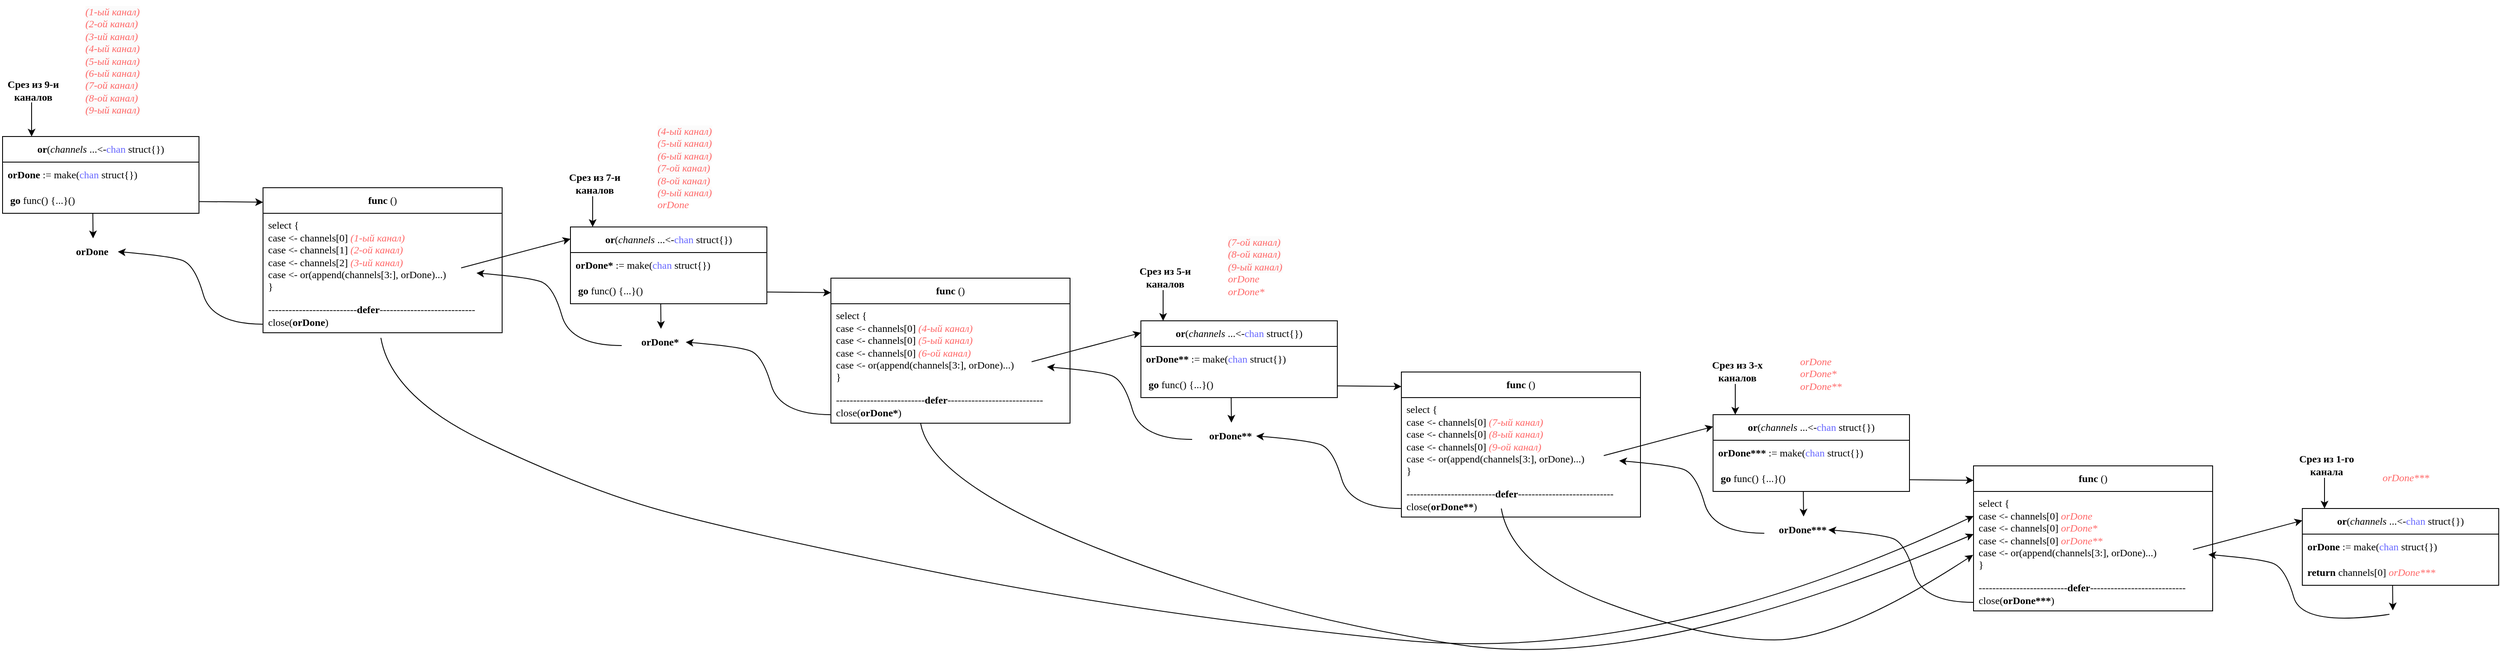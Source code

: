 <mxfile version="26.0.9">
  <diagram name="Страница — 1" id="dPAhRSFWle7cg2Wr7MkF">
    <mxGraphModel dx="3457" dy="2008" grid="1" gridSize="10" guides="1" tooltips="1" connect="1" arrows="1" fold="1" page="1" pageScale="1" pageWidth="827" pageHeight="1169" math="0" shadow="0">
      <root>
        <mxCell id="0" />
        <mxCell id="1" parent="0" />
        <mxCell id="nUDMfvgvwmcfRBi6xDTM-6" value="&lt;font face=&quot;Tahoma&quot;&gt;&lt;b&gt;or&lt;/b&gt;(&lt;i&gt;channels&lt;/i&gt; ...&amp;lt;-&lt;font style=&quot;color: rgb(102, 102, 255);&quot;&gt;chan&lt;/font&gt; struct{})&lt;/font&gt;" style="swimlane;fontStyle=0;childLayout=stackLayout;horizontal=1;startSize=30;horizontalStack=0;resizeParent=1;resizeParentMax=0;resizeLast=0;collapsible=1;marginBottom=0;whiteSpace=wrap;html=1;" vertex="1" parent="1">
          <mxGeometry x="215" y="430" width="230" height="90" as="geometry" />
        </mxCell>
        <mxCell id="nUDMfvgvwmcfRBi6xDTM-7" value="&lt;font face=&quot;Tahoma&quot;&gt;&lt;b&gt;orDone&lt;/b&gt; := make(&lt;font style=&quot;color: rgb(102, 102, 255);&quot;&gt;chan&lt;/font&gt; struct{})&lt;/font&gt;" style="text;strokeColor=none;fillColor=none;align=left;verticalAlign=middle;spacingLeft=4;spacingRight=4;overflow=hidden;points=[[0,0.5],[1,0.5]];portConstraint=eastwest;rotatable=0;whiteSpace=wrap;html=1;" vertex="1" parent="nUDMfvgvwmcfRBi6xDTM-6">
          <mxGeometry y="30" width="230" height="30" as="geometry" />
        </mxCell>
        <mxCell id="nUDMfvgvwmcfRBi6xDTM-8" value="&lt;font face=&quot;Tahoma&quot;&gt;&amp;nbsp;&lt;b&gt;go&lt;/b&gt; func() {...}()&lt;/font&gt;" style="text;strokeColor=none;fillColor=none;align=left;verticalAlign=middle;spacingLeft=4;spacingRight=4;overflow=hidden;points=[[0,0.5],[1,0.5]];portConstraint=eastwest;rotatable=0;whiteSpace=wrap;html=1;" vertex="1" parent="nUDMfvgvwmcfRBi6xDTM-6">
          <mxGeometry y="60" width="230" height="30" as="geometry" />
        </mxCell>
        <mxCell id="nUDMfvgvwmcfRBi6xDTM-10" value="" style="endArrow=classic;html=1;rounded=0;entryX=0.5;entryY=0;entryDx=0;entryDy=0;" edge="1" parent="1">
          <mxGeometry width="50" height="50" relative="1" as="geometry">
            <mxPoint x="249" y="390" as="sourcePoint" />
            <mxPoint x="249" y="430" as="targetPoint" />
          </mxGeometry>
        </mxCell>
        <mxCell id="nUDMfvgvwmcfRBi6xDTM-11" value="&lt;font face=&quot;Tahoma&quot;&gt;&lt;b&gt;Срез из 9-и&lt;/b&gt;&lt;/font&gt;&lt;div&gt;&lt;font face=&quot;Tahoma&quot;&gt;&lt;b&gt;каналов&lt;/b&gt;&lt;/font&gt;&lt;/div&gt;" style="text;html=1;align=center;verticalAlign=middle;whiteSpace=wrap;rounded=0;" vertex="1" parent="1">
          <mxGeometry x="212" y="361" width="78" height="30" as="geometry" />
        </mxCell>
        <mxCell id="nUDMfvgvwmcfRBi6xDTM-12" value="" style="endArrow=classic;html=1;rounded=0;exitX=0.469;exitY=1.022;exitDx=0;exitDy=0;exitPerimeter=0;" edge="1" parent="1">
          <mxGeometry width="50" height="50" relative="1" as="geometry">
            <mxPoint x="320.7" y="520.0" as="sourcePoint" />
            <mxPoint x="321" y="549.34" as="targetPoint" />
          </mxGeometry>
        </mxCell>
        <mxCell id="nUDMfvgvwmcfRBi6xDTM-13" value="&lt;font face=&quot;Tahoma&quot;&gt;&lt;b&gt;orDone&lt;/b&gt;&lt;/font&gt;" style="text;html=1;align=center;verticalAlign=middle;whiteSpace=wrap;rounded=0;" vertex="1" parent="1">
          <mxGeometry x="290" y="550" width="60" height="30" as="geometry" />
        </mxCell>
        <mxCell id="nUDMfvgvwmcfRBi6xDTM-14" value="" style="endArrow=classic;html=1;rounded=0;" edge="1" parent="1" source="nUDMfvgvwmcfRBi6xDTM-8">
          <mxGeometry width="50" height="50" relative="1" as="geometry">
            <mxPoint x="370" y="690" as="sourcePoint" />
            <mxPoint x="520" y="507" as="targetPoint" />
          </mxGeometry>
        </mxCell>
        <mxCell id="nUDMfvgvwmcfRBi6xDTM-15" value="&lt;font face=&quot;Tahoma&quot;&gt;&lt;b&gt;func &lt;/b&gt;()&lt;/font&gt;" style="swimlane;fontStyle=0;childLayout=stackLayout;horizontal=1;startSize=30;horizontalStack=0;resizeParent=1;resizeParentMax=0;resizeLast=0;collapsible=1;marginBottom=0;whiteSpace=wrap;html=1;" vertex="1" parent="1">
          <mxGeometry x="520" y="490" width="280" height="170" as="geometry" />
        </mxCell>
        <mxCell id="nUDMfvgvwmcfRBi6xDTM-16" value="&lt;font style=&quot;&quot; face=&quot;Tahoma&quot;&gt;select {&lt;/font&gt;&lt;div&gt;&lt;font face=&quot;Tahoma&quot;&gt;case &amp;lt;- channels[0] &lt;i&gt;&lt;font style=&quot;color: rgb(255, 102, 102);&quot;&gt;(1-ый канал)&lt;/font&gt;&lt;/i&gt;&lt;/font&gt;&lt;/div&gt;&lt;div&gt;&lt;span style=&quot;font-family: Tahoma;&quot;&gt;case &amp;lt;- channels[1]&amp;nbsp;&lt;/span&gt;&lt;i style=&quot;background-color: transparent; color: light-dark(rgb(0, 0, 0), rgb(255, 255, 255)); font-family: Tahoma;&quot;&gt;&lt;font style=&quot;color: rgb(255, 102, 102);&quot;&gt;(2-ой канал)&lt;/font&gt;&lt;/i&gt;&lt;font face=&quot;Tahoma&quot;&gt;&lt;br&gt;&lt;/font&gt;&lt;/div&gt;&lt;div&gt;&lt;span style=&quot;font-family: Tahoma;&quot;&gt;case &amp;lt;- channels[2]&amp;nbsp;&lt;/span&gt;&lt;i style=&quot;background-color: transparent; color: light-dark(rgb(0, 0, 0), rgb(255, 255, 255)); font-family: Tahoma;&quot;&gt;&lt;font style=&quot;color: rgb(255, 102, 102);&quot;&gt;(3-ий канал)&lt;/font&gt;&lt;/i&gt;&lt;span style=&quot;font-family: Tahoma;&quot;&gt;&lt;br&gt;&lt;/span&gt;&lt;/div&gt;&lt;div&gt;&lt;span style=&quot;font-family: Tahoma;&quot;&gt;case &amp;lt;- or(&lt;/span&gt;&lt;span style=&quot;background-color: transparent;&quot;&gt;&lt;font face=&quot;Tahoma&quot;&gt;append(channels[3:], orDone)...&lt;/font&gt;&lt;/span&gt;&lt;span style=&quot;font-family: Tahoma; background-color: transparent; color: light-dark(rgb(0, 0, 0), rgb(255, 255, 255));&quot;&gt;)&lt;/span&gt;&lt;/div&gt;&lt;div&gt;&lt;font style=&quot;&quot; face=&quot;Tahoma&quot;&gt;}&lt;/font&gt;&lt;/div&gt;" style="text;strokeColor=none;fillColor=none;align=left;verticalAlign=middle;spacingLeft=4;spacingRight=4;overflow=hidden;points=[[0,0.5],[1,0.5]];portConstraint=eastwest;rotatable=0;whiteSpace=wrap;html=1;" vertex="1" parent="nUDMfvgvwmcfRBi6xDTM-15">
          <mxGeometry y="30" width="280" height="100" as="geometry" />
        </mxCell>
        <mxCell id="nUDMfvgvwmcfRBi6xDTM-31" value="" style="curved=1;endArrow=classic;html=1;rounded=0;entryX=1;entryY=0.5;entryDx=0;entryDy=0;exitX=0;exitY=0.75;exitDx=0;exitDy=0;exitPerimeter=0;" edge="1" parent="nUDMfvgvwmcfRBi6xDTM-15">
          <mxGeometry width="50" height="50" relative="1" as="geometry">
            <mxPoint x="420" y="185" as="sourcePoint" />
            <mxPoint x="250" y="100" as="targetPoint" />
            <Array as="points">
              <mxPoint x="360" y="185" />
              <mxPoint x="340" y="115" />
              <mxPoint x="310" y="105" />
            </Array>
          </mxGeometry>
        </mxCell>
        <mxCell id="nUDMfvgvwmcfRBi6xDTM-33" value="" style="endArrow=classic;html=1;rounded=0;entryX=0;entryY=0.156;entryDx=0;entryDy=0;entryPerimeter=0;" edge="1" parent="nUDMfvgvwmcfRBi6xDTM-15" target="nUDMfvgvwmcfRBi6xDTM-19">
          <mxGeometry width="50" height="50" relative="1" as="geometry">
            <mxPoint x="232" y="94" as="sourcePoint" />
            <mxPoint x="307" y="95" as="targetPoint" />
          </mxGeometry>
        </mxCell>
        <mxCell id="nUDMfvgvwmcfRBi6xDTM-17" value="&lt;font face=&quot;Tahoma&quot;&gt;--------------------------&lt;b&gt;defer&lt;/b&gt;----------------------------&lt;/font&gt;&lt;div&gt;&lt;font face=&quot;Tahoma&quot;&gt;close(&lt;b&gt;orDone&lt;/b&gt;)&lt;/font&gt;&lt;/div&gt;" style="text;strokeColor=none;fillColor=none;align=left;verticalAlign=middle;spacingLeft=4;spacingRight=4;overflow=hidden;points=[[0,0.5],[1,0.5]];portConstraint=eastwest;rotatable=0;whiteSpace=wrap;html=1;" vertex="1" parent="nUDMfvgvwmcfRBi6xDTM-15">
          <mxGeometry y="130" width="280" height="40" as="geometry" />
        </mxCell>
        <mxCell id="nUDMfvgvwmcfRBi6xDTM-18" value="" style="curved=1;endArrow=classic;html=1;rounded=0;entryX=1;entryY=0.5;entryDx=0;entryDy=0;exitX=0;exitY=0.75;exitDx=0;exitDy=0;exitPerimeter=0;" edge="1" parent="1" source="nUDMfvgvwmcfRBi6xDTM-17" target="nUDMfvgvwmcfRBi6xDTM-13">
          <mxGeometry width="50" height="50" relative="1" as="geometry">
            <mxPoint x="410" y="680" as="sourcePoint" />
            <mxPoint x="460" y="630" as="targetPoint" />
            <Array as="points">
              <mxPoint x="460" y="650" />
              <mxPoint x="440" y="580" />
              <mxPoint x="410" y="570" />
            </Array>
          </mxGeometry>
        </mxCell>
        <mxCell id="nUDMfvgvwmcfRBi6xDTM-19" value="&lt;font face=&quot;Tahoma&quot;&gt;&lt;b&gt;or&lt;/b&gt;(&lt;i&gt;channels&lt;/i&gt; ...&amp;lt;-&lt;font style=&quot;color: rgb(102, 102, 255);&quot;&gt;chan&lt;/font&gt; struct{})&lt;/font&gt;" style="swimlane;fontStyle=0;childLayout=stackLayout;horizontal=1;startSize=30;horizontalStack=0;resizeParent=1;resizeParentMax=0;resizeLast=0;collapsible=1;marginBottom=0;whiteSpace=wrap;html=1;" vertex="1" parent="1">
          <mxGeometry x="880" y="536" width="230" height="90" as="geometry" />
        </mxCell>
        <mxCell id="nUDMfvgvwmcfRBi6xDTM-20" value="&lt;font face=&quot;Tahoma&quot;&gt;&lt;b&gt;orDone*&lt;/b&gt; := make(&lt;font style=&quot;color: rgb(102, 102, 255);&quot;&gt;chan&lt;/font&gt; struct{})&lt;/font&gt;" style="text;strokeColor=none;fillColor=none;align=left;verticalAlign=middle;spacingLeft=4;spacingRight=4;overflow=hidden;points=[[0,0.5],[1,0.5]];portConstraint=eastwest;rotatable=0;whiteSpace=wrap;html=1;" vertex="1" parent="nUDMfvgvwmcfRBi6xDTM-19">
          <mxGeometry y="30" width="230" height="30" as="geometry" />
        </mxCell>
        <mxCell id="nUDMfvgvwmcfRBi6xDTM-21" value="&lt;font face=&quot;Tahoma&quot;&gt;&amp;nbsp;&lt;b&gt;go&lt;/b&gt; func() {...}()&lt;/font&gt;" style="text;strokeColor=none;fillColor=none;align=left;verticalAlign=middle;spacingLeft=4;spacingRight=4;overflow=hidden;points=[[0,0.5],[1,0.5]];portConstraint=eastwest;rotatable=0;whiteSpace=wrap;html=1;" vertex="1" parent="nUDMfvgvwmcfRBi6xDTM-19">
          <mxGeometry y="60" width="230" height="30" as="geometry" />
        </mxCell>
        <mxCell id="nUDMfvgvwmcfRBi6xDTM-22" value="" style="endArrow=classic;html=1;rounded=0;entryX=0.5;entryY=0;entryDx=0;entryDy=0;" edge="1" parent="1">
          <mxGeometry width="50" height="50" relative="1" as="geometry">
            <mxPoint x="906" y="500" as="sourcePoint" />
            <mxPoint x="906" y="536" as="targetPoint" />
          </mxGeometry>
        </mxCell>
        <mxCell id="nUDMfvgvwmcfRBi6xDTM-23" value="&lt;font face=&quot;Tahoma&quot;&gt;&lt;b&gt;Срез из 7-и&lt;/b&gt;&lt;/font&gt;&lt;div&gt;&lt;font face=&quot;Tahoma&quot;&gt;&lt;b&gt;каналов&lt;/b&gt;&lt;/font&gt;&lt;/div&gt;" style="text;html=1;align=center;verticalAlign=middle;whiteSpace=wrap;rounded=0;" vertex="1" parent="1">
          <mxGeometry x="867" y="470" width="83" height="30" as="geometry" />
        </mxCell>
        <mxCell id="nUDMfvgvwmcfRBi6xDTM-24" value="" style="endArrow=classic;html=1;rounded=0;exitX=0.469;exitY=1.022;exitDx=0;exitDy=0;exitPerimeter=0;" edge="1" parent="1">
          <mxGeometry width="50" height="50" relative="1" as="geometry">
            <mxPoint x="985.7" y="626.0" as="sourcePoint" />
            <mxPoint x="986" y="655.34" as="targetPoint" />
          </mxGeometry>
        </mxCell>
        <mxCell id="nUDMfvgvwmcfRBi6xDTM-25" value="&lt;font face=&quot;Tahoma&quot;&gt;&lt;b&gt;orDone*&lt;/b&gt;&lt;/font&gt;" style="text;html=1;align=center;verticalAlign=middle;whiteSpace=wrap;rounded=0;" vertex="1" parent="1">
          <mxGeometry x="955" y="656" width="60" height="30" as="geometry" />
        </mxCell>
        <mxCell id="nUDMfvgvwmcfRBi6xDTM-26" value="" style="endArrow=classic;html=1;rounded=0;" edge="1" parent="1" source="nUDMfvgvwmcfRBi6xDTM-21">
          <mxGeometry width="50" height="50" relative="1" as="geometry">
            <mxPoint x="1035" y="796" as="sourcePoint" />
            <mxPoint x="1185" y="613" as="targetPoint" />
          </mxGeometry>
        </mxCell>
        <mxCell id="nUDMfvgvwmcfRBi6xDTM-27" value="&lt;font face=&quot;Tahoma&quot;&gt;&lt;b&gt;func &lt;/b&gt;()&lt;/font&gt;" style="swimlane;fontStyle=0;childLayout=stackLayout;horizontal=1;startSize=30;horizontalStack=0;resizeParent=1;resizeParentMax=0;resizeLast=0;collapsible=1;marginBottom=0;whiteSpace=wrap;html=1;" vertex="1" parent="1">
          <mxGeometry x="1185" y="596" width="280" height="170" as="geometry" />
        </mxCell>
        <mxCell id="nUDMfvgvwmcfRBi6xDTM-28" value="&lt;font style=&quot;&quot; face=&quot;Tahoma&quot;&gt;select {&lt;/font&gt;&lt;div&gt;&lt;font face=&quot;Tahoma&quot;&gt;case &amp;lt;- channels[0]&amp;nbsp;&lt;/font&gt;&lt;i style=&quot;background-color: transparent; color: light-dark(rgb(0, 0, 0), rgb(255, 255, 255)); font-family: Tahoma;&quot;&gt;&lt;font style=&quot;color: rgb(255, 102, 102);&quot;&gt;(4-ый канал)&lt;/font&gt;&lt;/i&gt;&lt;/div&gt;&lt;div&gt;&lt;span style=&quot;font-family: Tahoma;&quot;&gt;case &amp;lt;- channels[0]&amp;nbsp;&lt;/span&gt;&lt;i style=&quot;background-color: transparent; color: light-dark(rgb(0, 0, 0), rgb(255, 255, 255)); font-family: Tahoma;&quot;&gt;&lt;font style=&quot;color: rgb(255, 102, 102);&quot;&gt;(5-ый канал)&lt;/font&gt;&lt;/i&gt;&lt;font face=&quot;Tahoma&quot;&gt;&lt;br&gt;&lt;/font&gt;&lt;/div&gt;&lt;div&gt;&lt;span style=&quot;font-family: Tahoma;&quot;&gt;case &amp;lt;- channels[0]&amp;nbsp;&lt;/span&gt;&lt;i style=&quot;background-color: transparent; color: light-dark(rgb(0, 0, 0), rgb(255, 255, 255)); font-family: Tahoma;&quot;&gt;&lt;font style=&quot;color: rgb(255, 102, 102);&quot;&gt;(6-ой канал)&lt;/font&gt;&lt;/i&gt;&lt;span style=&quot;font-family: Tahoma;&quot;&gt;&lt;br&gt;&lt;/span&gt;&lt;/div&gt;&lt;div&gt;&lt;span style=&quot;font-family: Tahoma;&quot;&gt;case &amp;lt;- or(&lt;/span&gt;&lt;span style=&quot;background-color: transparent;&quot;&gt;&lt;font face=&quot;Tahoma&quot;&gt;append(channels[3:], orDone)...&lt;/font&gt;&lt;/span&gt;&lt;span style=&quot;font-family: Tahoma; background-color: transparent; color: light-dark(rgb(0, 0, 0), rgb(255, 255, 255));&quot;&gt;)&lt;/span&gt;&lt;/div&gt;&lt;div&gt;&lt;font style=&quot;&quot; face=&quot;Tahoma&quot;&gt;}&lt;/font&gt;&lt;/div&gt;" style="text;strokeColor=none;fillColor=none;align=left;verticalAlign=middle;spacingLeft=4;spacingRight=4;overflow=hidden;points=[[0,0.5],[1,0.5]];portConstraint=eastwest;rotatable=0;whiteSpace=wrap;html=1;" vertex="1" parent="nUDMfvgvwmcfRBi6xDTM-27">
          <mxGeometry y="30" width="280" height="100" as="geometry" />
        </mxCell>
        <mxCell id="nUDMfvgvwmcfRBi6xDTM-29" value="&lt;font face=&quot;Tahoma&quot;&gt;--------------------------&lt;b&gt;defer&lt;/b&gt;----------------------------&lt;/font&gt;&lt;div&gt;&lt;font face=&quot;Tahoma&quot;&gt;close(&lt;b&gt;orDone*&lt;/b&gt;)&lt;/font&gt;&lt;/div&gt;" style="text;strokeColor=none;fillColor=none;align=left;verticalAlign=middle;spacingLeft=4;spacingRight=4;overflow=hidden;points=[[0,0.5],[1,0.5]];portConstraint=eastwest;rotatable=0;whiteSpace=wrap;html=1;" vertex="1" parent="nUDMfvgvwmcfRBi6xDTM-27">
          <mxGeometry y="130" width="280" height="40" as="geometry" />
        </mxCell>
        <mxCell id="nUDMfvgvwmcfRBi6xDTM-30" value="" style="curved=1;endArrow=classic;html=1;rounded=0;entryX=1;entryY=0.5;entryDx=0;entryDy=0;exitX=0;exitY=0.75;exitDx=0;exitDy=0;exitPerimeter=0;" edge="1" parent="1" source="nUDMfvgvwmcfRBi6xDTM-29" target="nUDMfvgvwmcfRBi6xDTM-25">
          <mxGeometry width="50" height="50" relative="1" as="geometry">
            <mxPoint x="1075" y="786" as="sourcePoint" />
            <mxPoint x="1125" y="736" as="targetPoint" />
            <Array as="points">
              <mxPoint x="1125" y="756" />
              <mxPoint x="1105" y="686" />
              <mxPoint x="1075" y="676" />
            </Array>
          </mxGeometry>
        </mxCell>
        <mxCell id="nUDMfvgvwmcfRBi6xDTM-34" value="&lt;i style=&quot;forced-color-adjust: none; color: rgb(0, 0, 0); font-family: Tahoma; font-size: 12px; font-variant-ligatures: normal; font-variant-caps: normal; font-weight: 400; letter-spacing: normal; orphans: 2; text-align: left; text-indent: 0px; text-transform: none; widows: 2; word-spacing: 0px; -webkit-text-stroke-width: 0px; white-space: normal; background-color: rgb(251, 251, 251); text-decoration-thickness: initial; text-decoration-style: initial; text-decoration-color: initial;&quot;&gt;&lt;font style=&quot;forced-color-adjust: none; color: rgb(255, 102, 102);&quot;&gt;(1-ый канал)&lt;/font&gt;&lt;/i&gt;&lt;div&gt;&lt;i style=&quot;forced-color-adjust: none; color: rgb(0, 0, 0); font-family: Tahoma; font-size: 12px; font-variant-ligatures: normal; font-variant-caps: normal; font-weight: 400; letter-spacing: normal; orphans: 2; text-align: left; text-indent: 0px; text-transform: none; widows: 2; word-spacing: 0px; -webkit-text-stroke-width: 0px; white-space: normal; background-color: rgb(251, 251, 251); text-decoration-thickness: initial; text-decoration-style: initial; text-decoration-color: initial;&quot;&gt;&lt;font style=&quot;forced-color-adjust: none; color: rgb(255, 102, 102);&quot;&gt;&lt;i style=&quot;color: rgb(0, 0, 0); background-color: rgb(251, 251, 251);&quot;&gt;&lt;font style=&quot;color: rgb(255, 102, 102);&quot;&gt;(2-ой канал)&lt;/font&gt;&lt;/i&gt;&lt;br&gt;&lt;/font&gt;&lt;/i&gt;&lt;/div&gt;&lt;div&gt;&lt;i style=&quot;forced-color-adjust: none; color: rgb(0, 0, 0); font-family: Tahoma; font-size: 12px; font-variant-ligatures: normal; font-variant-caps: normal; font-weight: 400; letter-spacing: normal; orphans: 2; text-align: left; text-indent: 0px; text-transform: none; widows: 2; word-spacing: 0px; -webkit-text-stroke-width: 0px; white-space: normal; background-color: rgb(251, 251, 251); text-decoration-thickness: initial; text-decoration-style: initial; text-decoration-color: initial;&quot;&gt;&lt;font style=&quot;forced-color-adjust: none; color: rgb(255, 102, 102);&quot;&gt;&lt;i style=&quot;color: rgb(0, 0, 0); background-color: rgb(251, 251, 251);&quot;&gt;&lt;font style=&quot;color: rgb(255, 102, 102);&quot;&gt;&lt;i style=&quot;color: rgb(0, 0, 0); background-color: rgb(251, 251, 251);&quot;&gt;&lt;font style=&quot;color: rgb(255, 102, 102);&quot;&gt;(3-ий канал)&lt;/font&gt;&lt;/i&gt;&lt;br&gt;&lt;/font&gt;&lt;/i&gt;&lt;/font&gt;&lt;/i&gt;&lt;/div&gt;&lt;div&gt;&lt;i style=&quot;forced-color-adjust: none; color: rgb(0, 0, 0); font-family: Tahoma; font-size: 12px; font-variant-ligatures: normal; font-variant-caps: normal; font-weight: 400; letter-spacing: normal; orphans: 2; text-align: left; text-indent: 0px; text-transform: none; widows: 2; word-spacing: 0px; -webkit-text-stroke-width: 0px; white-space: normal; background-color: rgb(251, 251, 251); text-decoration-thickness: initial; text-decoration-style: initial; text-decoration-color: initial;&quot;&gt;&lt;font style=&quot;forced-color-adjust: none; color: rgb(255, 102, 102);&quot;&gt;&lt;i style=&quot;color: rgb(0, 0, 0); background-color: rgb(251, 251, 251);&quot;&gt;&lt;font style=&quot;color: rgb(255, 102, 102);&quot;&gt;&lt;i style=&quot;color: rgb(0, 0, 0); background-color: rgb(251, 251, 251);&quot;&gt;&lt;font style=&quot;color: rgb(255, 102, 102);&quot;&gt;&lt;i style=&quot;color: rgb(0, 0, 0); background-color: rgb(251, 251, 251);&quot;&gt;&lt;font style=&quot;color: rgb(255, 102, 102);&quot;&gt;(4-ый канал)&lt;/font&gt;&lt;/i&gt;&lt;br&gt;&lt;/font&gt;&lt;/i&gt;&lt;/font&gt;&lt;/i&gt;&lt;/font&gt;&lt;/i&gt;&lt;/div&gt;&lt;div&gt;&lt;i style=&quot;forced-color-adjust: none; color: rgb(0, 0, 0); font-family: Tahoma; font-size: 12px; font-variant-ligatures: normal; font-variant-caps: normal; font-weight: 400; letter-spacing: normal; orphans: 2; text-align: left; text-indent: 0px; text-transform: none; widows: 2; word-spacing: 0px; -webkit-text-stroke-width: 0px; white-space: normal; background-color: rgb(251, 251, 251); text-decoration-thickness: initial; text-decoration-style: initial; text-decoration-color: initial;&quot;&gt;&lt;font style=&quot;forced-color-adjust: none; color: rgb(255, 102, 102);&quot;&gt;&lt;i style=&quot;color: rgb(0, 0, 0); background-color: rgb(251, 251, 251);&quot;&gt;&lt;font style=&quot;color: rgb(255, 102, 102);&quot;&gt;&lt;i style=&quot;color: rgb(0, 0, 0); background-color: rgb(251, 251, 251);&quot;&gt;&lt;font style=&quot;color: rgb(255, 102, 102);&quot;&gt;&lt;i style=&quot;color: rgb(0, 0, 0); background-color: rgb(251, 251, 251);&quot;&gt;&lt;font style=&quot;color: rgb(255, 102, 102);&quot;&gt;&lt;i style=&quot;color: rgb(0, 0, 0); background-color: rgb(251, 251, 251);&quot;&gt;&lt;font style=&quot;color: rgb(255, 102, 102);&quot;&gt;(5-ый канал)&lt;/font&gt;&lt;/i&gt;&lt;br&gt;&lt;/font&gt;&lt;/i&gt;&lt;/font&gt;&lt;/i&gt;&lt;/font&gt;&lt;/i&gt;&lt;/font&gt;&lt;/i&gt;&lt;/div&gt;&lt;div&gt;&lt;i style=&quot;forced-color-adjust: none; color: rgb(0, 0, 0); font-family: Tahoma; font-size: 12px; font-variant-ligatures: normal; font-variant-caps: normal; font-weight: 400; letter-spacing: normal; orphans: 2; text-align: left; text-indent: 0px; text-transform: none; widows: 2; word-spacing: 0px; -webkit-text-stroke-width: 0px; white-space: normal; background-color: rgb(251, 251, 251); text-decoration-thickness: initial; text-decoration-style: initial; text-decoration-color: initial;&quot;&gt;&lt;font style=&quot;forced-color-adjust: none; color: rgb(255, 102, 102);&quot;&gt;&lt;i style=&quot;color: rgb(0, 0, 0); background-color: rgb(251, 251, 251);&quot;&gt;&lt;font style=&quot;color: rgb(255, 102, 102);&quot;&gt;&lt;i style=&quot;color: rgb(0, 0, 0); background-color: rgb(251, 251, 251);&quot;&gt;&lt;font style=&quot;color: rgb(255, 102, 102);&quot;&gt;&lt;i style=&quot;color: rgb(0, 0, 0); background-color: rgb(251, 251, 251);&quot;&gt;&lt;font style=&quot;color: rgb(255, 102, 102);&quot;&gt;&lt;i style=&quot;color: rgb(0, 0, 0); background-color: rgb(251, 251, 251);&quot;&gt;&lt;font style=&quot;color: rgb(255, 102, 102);&quot;&gt;&lt;i style=&quot;color: rgb(0, 0, 0); background-color: rgb(251, 251, 251);&quot;&gt;&lt;font style=&quot;color: rgb(255, 102, 102);&quot;&gt;(6-ый канал)&lt;/font&gt;&lt;/i&gt;&lt;br&gt;&lt;/font&gt;&lt;/i&gt;&lt;/font&gt;&lt;/i&gt;&lt;/font&gt;&lt;/i&gt;&lt;/font&gt;&lt;/i&gt;&lt;/font&gt;&lt;/i&gt;&lt;/div&gt;&lt;div&gt;&lt;i style=&quot;forced-color-adjust: none; color: rgb(0, 0, 0); font-family: Tahoma; font-size: 12px; font-variant-ligatures: normal; font-variant-caps: normal; font-weight: 400; letter-spacing: normal; orphans: 2; text-align: left; text-indent: 0px; text-transform: none; widows: 2; word-spacing: 0px; -webkit-text-stroke-width: 0px; white-space: normal; background-color: rgb(251, 251, 251); text-decoration-thickness: initial; text-decoration-style: initial; text-decoration-color: initial;&quot;&gt;&lt;font style=&quot;forced-color-adjust: none; color: rgb(255, 102, 102);&quot;&gt;&lt;i style=&quot;color: rgb(0, 0, 0); background-color: rgb(251, 251, 251);&quot;&gt;&lt;font style=&quot;color: rgb(255, 102, 102);&quot;&gt;&lt;i style=&quot;color: rgb(0, 0, 0); background-color: rgb(251, 251, 251);&quot;&gt;&lt;font style=&quot;color: rgb(255, 102, 102);&quot;&gt;&lt;i style=&quot;color: rgb(0, 0, 0); background-color: rgb(251, 251, 251);&quot;&gt;&lt;font style=&quot;color: rgb(255, 102, 102);&quot;&gt;&lt;i style=&quot;color: rgb(0, 0, 0); background-color: rgb(251, 251, 251);&quot;&gt;&lt;font style=&quot;color: rgb(255, 102, 102);&quot;&gt;&lt;i style=&quot;color: rgb(0, 0, 0); background-color: rgb(251, 251, 251);&quot;&gt;&lt;font style=&quot;color: rgb(255, 102, 102);&quot;&gt;&lt;i style=&quot;color: rgb(0, 0, 0); background-color: rgb(251, 251, 251);&quot;&gt;&lt;font style=&quot;color: rgb(255, 102, 102);&quot;&gt;(7-ой канал)&lt;/font&gt;&lt;/i&gt;&lt;br&gt;&lt;/font&gt;&lt;/i&gt;&lt;/font&gt;&lt;/i&gt;&lt;/font&gt;&lt;/i&gt;&lt;/font&gt;&lt;/i&gt;&lt;/font&gt;&lt;/i&gt;&lt;/font&gt;&lt;/i&gt;&lt;/div&gt;&lt;div&gt;&lt;i style=&quot;forced-color-adjust: none; color: rgb(0, 0, 0); font-family: Tahoma; font-size: 12px; font-variant-ligatures: normal; font-variant-caps: normal; font-weight: 400; letter-spacing: normal; orphans: 2; text-align: left; text-indent: 0px; text-transform: none; widows: 2; word-spacing: 0px; -webkit-text-stroke-width: 0px; white-space: normal; background-color: rgb(251, 251, 251); text-decoration-thickness: initial; text-decoration-style: initial; text-decoration-color: initial;&quot;&gt;&lt;font style=&quot;forced-color-adjust: none; color: rgb(255, 102, 102);&quot;&gt;&lt;i style=&quot;color: rgb(0, 0, 0); background-color: rgb(251, 251, 251);&quot;&gt;&lt;font style=&quot;color: rgb(255, 102, 102);&quot;&gt;&lt;i style=&quot;color: rgb(0, 0, 0); background-color: rgb(251, 251, 251);&quot;&gt;&lt;font style=&quot;color: rgb(255, 102, 102);&quot;&gt;&lt;i style=&quot;color: rgb(0, 0, 0); background-color: rgb(251, 251, 251);&quot;&gt;&lt;font style=&quot;color: rgb(255, 102, 102);&quot;&gt;&lt;i style=&quot;color: rgb(0, 0, 0); background-color: rgb(251, 251, 251);&quot;&gt;&lt;font style=&quot;color: rgb(255, 102, 102);&quot;&gt;&lt;i style=&quot;color: rgb(0, 0, 0); background-color: rgb(251, 251, 251);&quot;&gt;&lt;font style=&quot;color: rgb(255, 102, 102);&quot;&gt;&lt;i style=&quot;color: rgb(0, 0, 0); background-color: rgb(251, 251, 251);&quot;&gt;&lt;font style=&quot;color: rgb(255, 102, 102);&quot;&gt;&lt;i style=&quot;color: rgb(0, 0, 0); background-color: rgb(251, 251, 251);&quot;&gt;&lt;font style=&quot;color: rgb(255, 102, 102);&quot;&gt;(8-ой канал)&lt;/font&gt;&lt;/i&gt;&lt;br&gt;&lt;/font&gt;&lt;/i&gt;&lt;/font&gt;&lt;/i&gt;&lt;/font&gt;&lt;/i&gt;&lt;/font&gt;&lt;/i&gt;&lt;/font&gt;&lt;/i&gt;&lt;/font&gt;&lt;/i&gt;&lt;/font&gt;&lt;/i&gt;&lt;/div&gt;&lt;div&gt;&lt;i style=&quot;forced-color-adjust: none; color: rgb(0, 0, 0); font-family: Tahoma; font-size: 12px; font-variant-ligatures: normal; font-variant-caps: normal; font-weight: 400; letter-spacing: normal; orphans: 2; text-align: left; text-indent: 0px; text-transform: none; widows: 2; word-spacing: 0px; -webkit-text-stroke-width: 0px; white-space: normal; background-color: rgb(251, 251, 251); text-decoration-thickness: initial; text-decoration-style: initial; text-decoration-color: initial;&quot;&gt;&lt;font style=&quot;forced-color-adjust: none; color: rgb(255, 102, 102);&quot;&gt;&lt;i style=&quot;color: rgb(0, 0, 0); background-color: rgb(251, 251, 251);&quot;&gt;&lt;font style=&quot;color: rgb(255, 102, 102);&quot;&gt;&lt;i style=&quot;color: rgb(0, 0, 0); background-color: rgb(251, 251, 251);&quot;&gt;&lt;font style=&quot;color: rgb(255, 102, 102);&quot;&gt;&lt;i style=&quot;color: rgb(0, 0, 0); background-color: rgb(251, 251, 251);&quot;&gt;&lt;font style=&quot;color: rgb(255, 102, 102);&quot;&gt;&lt;i style=&quot;color: rgb(0, 0, 0); background-color: rgb(251, 251, 251);&quot;&gt;&lt;font style=&quot;color: rgb(255, 102, 102);&quot;&gt;&lt;i style=&quot;color: rgb(0, 0, 0); background-color: rgb(251, 251, 251);&quot;&gt;&lt;font style=&quot;color: rgb(255, 102, 102);&quot;&gt;&lt;i style=&quot;color: rgb(0, 0, 0); background-color: rgb(251, 251, 251);&quot;&gt;&lt;font style=&quot;color: rgb(255, 102, 102);&quot;&gt;&lt;i style=&quot;color: rgb(0, 0, 0); background-color: rgb(251, 251, 251);&quot;&gt;&lt;font style=&quot;color: rgb(255, 102, 102);&quot;&gt;&lt;i style=&quot;color: rgb(0, 0, 0); background-color: rgb(251, 251, 251);&quot;&gt;&lt;font style=&quot;color: rgb(255, 102, 102);&quot;&gt;&lt;i style=&quot;color: rgb(0, 0, 0); background-color: rgb(251, 251, 251);&quot;&gt;&lt;font style=&quot;color: rgb(255, 102, 102);&quot;&gt;&lt;i style=&quot;color: rgb(0, 0, 0); background-color: rgb(251, 251, 251);&quot;&gt;&lt;font style=&quot;color: rgb(255, 102, 102);&quot;&gt;&lt;i style=&quot;color: rgb(0, 0, 0); background-color: rgb(251, 251, 251);&quot;&gt;&lt;font style=&quot;color: rgb(255, 102, 102);&quot;&gt;(9-ый канал)&lt;/font&gt;&lt;/i&gt;&lt;/font&gt;&lt;/i&gt;&lt;/font&gt;&lt;/i&gt;&lt;/font&gt;&lt;/i&gt;&lt;br&gt;&lt;/font&gt;&lt;/i&gt;&lt;/font&gt;&lt;/i&gt;&lt;/font&gt;&lt;/i&gt;&lt;/font&gt;&lt;/i&gt;&lt;/font&gt;&lt;/i&gt;&lt;/font&gt;&lt;/i&gt;&lt;/font&gt;&lt;/i&gt;&lt;/font&gt;&lt;/i&gt;&lt;/div&gt;" style="text;whiteSpace=wrap;html=1;" vertex="1" parent="1">
          <mxGeometry x="310" y="270" width="80" height="150" as="geometry" />
        </mxCell>
        <mxCell id="nUDMfvgvwmcfRBi6xDTM-35" value="&lt;i style=&quot;color: rgb(0, 0, 0); font-family: Tahoma; background-color: rgb(251, 251, 251);&quot;&gt;&lt;font style=&quot;color: rgb(255, 102, 102);&quot;&gt;&lt;i style=&quot;color: rgb(0, 0, 0); background-color: rgb(251, 251, 251);&quot;&gt;&lt;font style=&quot;color: rgb(255, 102, 102);&quot;&gt;&lt;i style=&quot;color: rgb(0, 0, 0); background-color: rgb(251, 251, 251);&quot;&gt;&lt;font style=&quot;color: rgb(255, 102, 102);&quot;&gt;&lt;i style=&quot;color: rgb(0, 0, 0); background-color: rgb(251, 251, 251);&quot;&gt;&lt;font style=&quot;color: rgb(255, 102, 102);&quot;&gt;(4-ый канал)&lt;/font&gt;&lt;/i&gt;&lt;/font&gt;&lt;/i&gt;&lt;/font&gt;&lt;/i&gt;&lt;/font&gt;&lt;/i&gt;&lt;div&gt;&lt;i style=&quot;forced-color-adjust: none; color: rgb(0, 0, 0); font-family: Tahoma; font-size: 12px; font-variant-ligatures: normal; font-variant-caps: normal; font-weight: 400; letter-spacing: normal; orphans: 2; text-align: left; text-indent: 0px; text-transform: none; widows: 2; word-spacing: 0px; -webkit-text-stroke-width: 0px; white-space: normal; background-color: rgb(251, 251, 251); text-decoration-thickness: initial; text-decoration-style: initial; text-decoration-color: initial;&quot;&gt;&lt;font style=&quot;forced-color-adjust: none; color: rgb(255, 102, 102);&quot;&gt;&lt;i style=&quot;color: rgb(0, 0, 0); background-color: rgb(251, 251, 251);&quot;&gt;&lt;font style=&quot;color: rgb(255, 102, 102);&quot;&gt;&lt;i style=&quot;color: rgb(0, 0, 0); background-color: rgb(251, 251, 251);&quot;&gt;&lt;font style=&quot;color: rgb(255, 102, 102);&quot;&gt;&lt;i style=&quot;color: rgb(0, 0, 0); background-color: rgb(251, 251, 251);&quot;&gt;&lt;font style=&quot;color: rgb(255, 102, 102);&quot;&gt;&lt;i style=&quot;color: rgb(0, 0, 0); background-color: rgb(251, 251, 251);&quot;&gt;&lt;font style=&quot;color: rgb(255, 102, 102);&quot;&gt;(5-ый канал)&lt;/font&gt;&lt;/i&gt;&lt;br&gt;&lt;/font&gt;&lt;/i&gt;&lt;/font&gt;&lt;/i&gt;&lt;/font&gt;&lt;/i&gt;&lt;/font&gt;&lt;/i&gt;&lt;/div&gt;&lt;div&gt;&lt;i style=&quot;forced-color-adjust: none; color: rgb(0, 0, 0); font-family: Tahoma; font-size: 12px; font-variant-ligatures: normal; font-variant-caps: normal; font-weight: 400; letter-spacing: normal; orphans: 2; text-align: left; text-indent: 0px; text-transform: none; widows: 2; word-spacing: 0px; -webkit-text-stroke-width: 0px; white-space: normal; background-color: rgb(251, 251, 251); text-decoration-thickness: initial; text-decoration-style: initial; text-decoration-color: initial;&quot;&gt;&lt;font style=&quot;forced-color-adjust: none; color: rgb(255, 102, 102);&quot;&gt;&lt;i style=&quot;color: rgb(0, 0, 0); background-color: rgb(251, 251, 251);&quot;&gt;&lt;font style=&quot;color: rgb(255, 102, 102);&quot;&gt;&lt;i style=&quot;color: rgb(0, 0, 0); background-color: rgb(251, 251, 251);&quot;&gt;&lt;font style=&quot;color: rgb(255, 102, 102);&quot;&gt;&lt;i style=&quot;color: rgb(0, 0, 0); background-color: rgb(251, 251, 251);&quot;&gt;&lt;font style=&quot;color: rgb(255, 102, 102);&quot;&gt;&lt;i style=&quot;color: rgb(0, 0, 0); background-color: rgb(251, 251, 251);&quot;&gt;&lt;font style=&quot;color: rgb(255, 102, 102);&quot;&gt;&lt;i style=&quot;color: rgb(0, 0, 0); background-color: rgb(251, 251, 251);&quot;&gt;&lt;font style=&quot;color: rgb(255, 102, 102);&quot;&gt;(6-ый канал)&lt;/font&gt;&lt;/i&gt;&lt;br&gt;&lt;/font&gt;&lt;/i&gt;&lt;/font&gt;&lt;/i&gt;&lt;/font&gt;&lt;/i&gt;&lt;/font&gt;&lt;/i&gt;&lt;/font&gt;&lt;/i&gt;&lt;/div&gt;&lt;div&gt;&lt;i style=&quot;forced-color-adjust: none; color: rgb(0, 0, 0); font-family: Tahoma; font-size: 12px; font-variant-ligatures: normal; font-variant-caps: normal; font-weight: 400; letter-spacing: normal; orphans: 2; text-align: left; text-indent: 0px; text-transform: none; widows: 2; word-spacing: 0px; -webkit-text-stroke-width: 0px; white-space: normal; background-color: rgb(251, 251, 251); text-decoration-thickness: initial; text-decoration-style: initial; text-decoration-color: initial;&quot;&gt;&lt;font style=&quot;forced-color-adjust: none; color: rgb(255, 102, 102);&quot;&gt;&lt;i style=&quot;color: rgb(0, 0, 0); background-color: rgb(251, 251, 251);&quot;&gt;&lt;font style=&quot;color: rgb(255, 102, 102);&quot;&gt;&lt;i style=&quot;color: rgb(0, 0, 0); background-color: rgb(251, 251, 251);&quot;&gt;&lt;font style=&quot;color: rgb(255, 102, 102);&quot;&gt;&lt;i style=&quot;color: rgb(0, 0, 0); background-color: rgb(251, 251, 251);&quot;&gt;&lt;font style=&quot;color: rgb(255, 102, 102);&quot;&gt;&lt;i style=&quot;color: rgb(0, 0, 0); background-color: rgb(251, 251, 251);&quot;&gt;&lt;font style=&quot;color: rgb(255, 102, 102);&quot;&gt;&lt;i style=&quot;color: rgb(0, 0, 0); background-color: rgb(251, 251, 251);&quot;&gt;&lt;font style=&quot;color: rgb(255, 102, 102);&quot;&gt;&lt;i style=&quot;color: rgb(0, 0, 0); background-color: rgb(251, 251, 251);&quot;&gt;&lt;font style=&quot;color: rgb(255, 102, 102);&quot;&gt;(7-ой канал)&lt;/font&gt;&lt;/i&gt;&lt;br&gt;&lt;/font&gt;&lt;/i&gt;&lt;/font&gt;&lt;/i&gt;&lt;/font&gt;&lt;/i&gt;&lt;/font&gt;&lt;/i&gt;&lt;/font&gt;&lt;/i&gt;&lt;/font&gt;&lt;/i&gt;&lt;/div&gt;&lt;div&gt;&lt;i style=&quot;forced-color-adjust: none; color: rgb(0, 0, 0); font-family: Tahoma; font-size: 12px; font-variant-ligatures: normal; font-variant-caps: normal; font-weight: 400; letter-spacing: normal; orphans: 2; text-align: left; text-indent: 0px; text-transform: none; widows: 2; word-spacing: 0px; -webkit-text-stroke-width: 0px; white-space: normal; background-color: rgb(251, 251, 251); text-decoration-thickness: initial; text-decoration-style: initial; text-decoration-color: initial;&quot;&gt;&lt;font style=&quot;forced-color-adjust: none; color: rgb(255, 102, 102);&quot;&gt;&lt;i style=&quot;color: rgb(0, 0, 0); background-color: rgb(251, 251, 251);&quot;&gt;&lt;font style=&quot;color: rgb(255, 102, 102);&quot;&gt;&lt;i style=&quot;color: rgb(0, 0, 0); background-color: rgb(251, 251, 251);&quot;&gt;&lt;font style=&quot;color: rgb(255, 102, 102);&quot;&gt;&lt;i style=&quot;color: rgb(0, 0, 0); background-color: rgb(251, 251, 251);&quot;&gt;&lt;font style=&quot;color: rgb(255, 102, 102);&quot;&gt;&lt;i style=&quot;color: rgb(0, 0, 0); background-color: rgb(251, 251, 251);&quot;&gt;&lt;font style=&quot;color: rgb(255, 102, 102);&quot;&gt;&lt;i style=&quot;color: rgb(0, 0, 0); background-color: rgb(251, 251, 251);&quot;&gt;&lt;font style=&quot;color: rgb(255, 102, 102);&quot;&gt;&lt;i style=&quot;color: rgb(0, 0, 0); background-color: rgb(251, 251, 251);&quot;&gt;&lt;font style=&quot;color: rgb(255, 102, 102);&quot;&gt;&lt;i style=&quot;color: rgb(0, 0, 0); background-color: rgb(251, 251, 251);&quot;&gt;&lt;font style=&quot;color: rgb(255, 102, 102);&quot;&gt;(8-ой канал)&lt;/font&gt;&lt;/i&gt;&lt;br&gt;&lt;/font&gt;&lt;/i&gt;&lt;/font&gt;&lt;/i&gt;&lt;/font&gt;&lt;/i&gt;&lt;/font&gt;&lt;/i&gt;&lt;/font&gt;&lt;/i&gt;&lt;/font&gt;&lt;/i&gt;&lt;/font&gt;&lt;/i&gt;&lt;/div&gt;&lt;div&gt;&lt;i style=&quot;forced-color-adjust: none; color: rgb(0, 0, 0); font-family: Tahoma; font-size: 12px; font-variant-ligatures: normal; font-variant-caps: normal; font-weight: 400; letter-spacing: normal; orphans: 2; text-align: left; text-indent: 0px; text-transform: none; widows: 2; word-spacing: 0px; -webkit-text-stroke-width: 0px; white-space: normal; background-color: rgb(251, 251, 251); text-decoration-thickness: initial; text-decoration-style: initial; text-decoration-color: initial;&quot;&gt;&lt;font style=&quot;forced-color-adjust: none; color: rgb(255, 102, 102);&quot;&gt;&lt;i style=&quot;color: rgb(0, 0, 0); background-color: rgb(251, 251, 251);&quot;&gt;&lt;font style=&quot;color: rgb(255, 102, 102);&quot;&gt;&lt;i style=&quot;color: rgb(0, 0, 0); background-color: rgb(251, 251, 251);&quot;&gt;&lt;font style=&quot;color: rgb(255, 102, 102);&quot;&gt;&lt;i style=&quot;color: rgb(0, 0, 0); background-color: rgb(251, 251, 251);&quot;&gt;&lt;font style=&quot;color: rgb(255, 102, 102);&quot;&gt;&lt;i style=&quot;color: rgb(0, 0, 0); background-color: rgb(251, 251, 251);&quot;&gt;&lt;font style=&quot;color: rgb(255, 102, 102);&quot;&gt;&lt;i style=&quot;color: rgb(0, 0, 0); background-color: rgb(251, 251, 251);&quot;&gt;&lt;font style=&quot;color: rgb(255, 102, 102);&quot;&gt;&lt;i style=&quot;color: rgb(0, 0, 0); background-color: rgb(251, 251, 251);&quot;&gt;&lt;font style=&quot;color: rgb(255, 102, 102);&quot;&gt;&lt;i style=&quot;color: rgb(0, 0, 0); background-color: rgb(251, 251, 251);&quot;&gt;&lt;font style=&quot;color: rgb(255, 102, 102);&quot;&gt;&lt;i style=&quot;color: rgb(0, 0, 0); background-color: rgb(251, 251, 251);&quot;&gt;&lt;font style=&quot;color: rgb(255, 102, 102);&quot;&gt;&lt;i style=&quot;color: rgb(0, 0, 0); background-color: rgb(251, 251, 251);&quot;&gt;&lt;font style=&quot;color: rgb(255, 102, 102);&quot;&gt;&lt;i style=&quot;color: rgb(0, 0, 0); background-color: rgb(251, 251, 251);&quot;&gt;&lt;font style=&quot;color: rgb(255, 102, 102);&quot;&gt;&lt;i style=&quot;color: rgb(0, 0, 0); background-color: rgb(251, 251, 251);&quot;&gt;&lt;font style=&quot;color: rgb(255, 102, 102);&quot;&gt;(9-ый канал)&lt;/font&gt;&lt;/i&gt;&lt;/font&gt;&lt;/i&gt;&lt;/font&gt;&lt;/i&gt;&lt;/font&gt;&lt;/i&gt;&lt;br&gt;&lt;/font&gt;&lt;/i&gt;&lt;/font&gt;&lt;/i&gt;&lt;/font&gt;&lt;/i&gt;&lt;/font&gt;&lt;/i&gt;&lt;/font&gt;&lt;/i&gt;&lt;/font&gt;&lt;/i&gt;&lt;/font&gt;&lt;/i&gt;&lt;/font&gt;&lt;/i&gt;&lt;/div&gt;&lt;div&gt;&lt;font face=&quot;Tahoma&quot; color=&quot;#ff6666&quot;&gt;&lt;i&gt;orDone&lt;/i&gt;&lt;/font&gt;&lt;/div&gt;" style="text;whiteSpace=wrap;html=1;" vertex="1" parent="1">
          <mxGeometry x="980" y="410" width="80" height="110" as="geometry" />
        </mxCell>
        <mxCell id="nUDMfvgvwmcfRBi6xDTM-38" value="" style="curved=1;endArrow=classic;html=1;rounded=0;entryX=1;entryY=0.5;entryDx=0;entryDy=0;exitX=0;exitY=0.75;exitDx=0;exitDy=0;exitPerimeter=0;" edge="1" parent="1">
          <mxGeometry width="50" height="50" relative="1" as="geometry">
            <mxPoint x="1608" y="785" as="sourcePoint" />
            <mxPoint x="1438" y="700" as="targetPoint" />
            <Array as="points">
              <mxPoint x="1548" y="785" />
              <mxPoint x="1528" y="715" />
              <mxPoint x="1498" y="705" />
            </Array>
          </mxGeometry>
        </mxCell>
        <mxCell id="nUDMfvgvwmcfRBi6xDTM-39" value="" style="endArrow=classic;html=1;rounded=0;entryX=0;entryY=0.156;entryDx=0;entryDy=0;entryPerimeter=0;" edge="1" parent="1" target="nUDMfvgvwmcfRBi6xDTM-40">
          <mxGeometry width="50" height="50" relative="1" as="geometry">
            <mxPoint x="1420" y="694" as="sourcePoint" />
            <mxPoint x="1495" y="695" as="targetPoint" />
          </mxGeometry>
        </mxCell>
        <mxCell id="nUDMfvgvwmcfRBi6xDTM-40" value="&lt;font face=&quot;Tahoma&quot;&gt;&lt;b&gt;or&lt;/b&gt;(&lt;i&gt;channels&lt;/i&gt; ...&amp;lt;-&lt;font style=&quot;color: rgb(102, 102, 255);&quot;&gt;chan&lt;/font&gt; struct{})&lt;/font&gt;" style="swimlane;fontStyle=0;childLayout=stackLayout;horizontal=1;startSize=30;horizontalStack=0;resizeParent=1;resizeParentMax=0;resizeLast=0;collapsible=1;marginBottom=0;whiteSpace=wrap;html=1;" vertex="1" parent="1">
          <mxGeometry x="1548" y="646" width="230" height="90" as="geometry" />
        </mxCell>
        <mxCell id="nUDMfvgvwmcfRBi6xDTM-41" value="&lt;font face=&quot;Tahoma&quot;&gt;&lt;b&gt;orDone**&lt;/b&gt; := make(&lt;font style=&quot;color: rgb(102, 102, 255);&quot;&gt;chan&lt;/font&gt; struct{})&lt;/font&gt;" style="text;strokeColor=none;fillColor=none;align=left;verticalAlign=middle;spacingLeft=4;spacingRight=4;overflow=hidden;points=[[0,0.5],[1,0.5]];portConstraint=eastwest;rotatable=0;whiteSpace=wrap;html=1;" vertex="1" parent="nUDMfvgvwmcfRBi6xDTM-40">
          <mxGeometry y="30" width="230" height="30" as="geometry" />
        </mxCell>
        <mxCell id="nUDMfvgvwmcfRBi6xDTM-42" value="&lt;font face=&quot;Tahoma&quot;&gt;&amp;nbsp;&lt;b&gt;go&lt;/b&gt; func() {...}()&lt;/font&gt;" style="text;strokeColor=none;fillColor=none;align=left;verticalAlign=middle;spacingLeft=4;spacingRight=4;overflow=hidden;points=[[0,0.5],[1,0.5]];portConstraint=eastwest;rotatable=0;whiteSpace=wrap;html=1;" vertex="1" parent="nUDMfvgvwmcfRBi6xDTM-40">
          <mxGeometry y="60" width="230" height="30" as="geometry" />
        </mxCell>
        <mxCell id="nUDMfvgvwmcfRBi6xDTM-43" value="" style="endArrow=classic;html=1;rounded=0;entryX=0.5;entryY=0;entryDx=0;entryDy=0;" edge="1" parent="1">
          <mxGeometry width="50" height="50" relative="1" as="geometry">
            <mxPoint x="1574" y="610" as="sourcePoint" />
            <mxPoint x="1574" y="646" as="targetPoint" />
          </mxGeometry>
        </mxCell>
        <mxCell id="nUDMfvgvwmcfRBi6xDTM-44" value="&lt;font face=&quot;Tahoma&quot;&gt;&lt;b&gt;Срез из 5-и&lt;/b&gt;&lt;/font&gt;&lt;div&gt;&lt;font face=&quot;Tahoma&quot;&gt;&lt;b&gt;каналов&lt;/b&gt;&lt;/font&gt;&lt;/div&gt;" style="text;html=1;align=center;verticalAlign=middle;whiteSpace=wrap;rounded=0;" vertex="1" parent="1">
          <mxGeometry x="1535" y="580" width="83" height="30" as="geometry" />
        </mxCell>
        <mxCell id="nUDMfvgvwmcfRBi6xDTM-45" value="" style="endArrow=classic;html=1;rounded=0;exitX=0.469;exitY=1.022;exitDx=0;exitDy=0;exitPerimeter=0;" edge="1" parent="1">
          <mxGeometry width="50" height="50" relative="1" as="geometry">
            <mxPoint x="1653.7" y="736.0" as="sourcePoint" />
            <mxPoint x="1654" y="765.34" as="targetPoint" />
          </mxGeometry>
        </mxCell>
        <mxCell id="nUDMfvgvwmcfRBi6xDTM-46" value="&lt;font face=&quot;Tahoma&quot;&gt;&lt;b&gt;orDone**&lt;/b&gt;&lt;/font&gt;" style="text;html=1;align=center;verticalAlign=middle;whiteSpace=wrap;rounded=0;" vertex="1" parent="1">
          <mxGeometry x="1623" y="766" width="60" height="30" as="geometry" />
        </mxCell>
        <mxCell id="nUDMfvgvwmcfRBi6xDTM-47" value="" style="endArrow=classic;html=1;rounded=0;" edge="1" parent="1" source="nUDMfvgvwmcfRBi6xDTM-42">
          <mxGeometry width="50" height="50" relative="1" as="geometry">
            <mxPoint x="1703" y="906" as="sourcePoint" />
            <mxPoint x="1853" y="723" as="targetPoint" />
          </mxGeometry>
        </mxCell>
        <mxCell id="nUDMfvgvwmcfRBi6xDTM-48" value="&lt;font face=&quot;Tahoma&quot;&gt;&lt;b&gt;func &lt;/b&gt;()&lt;/font&gt;" style="swimlane;fontStyle=0;childLayout=stackLayout;horizontal=1;startSize=30;horizontalStack=0;resizeParent=1;resizeParentMax=0;resizeLast=0;collapsible=1;marginBottom=0;whiteSpace=wrap;html=1;" vertex="1" parent="1">
          <mxGeometry x="1853" y="706" width="280" height="170" as="geometry" />
        </mxCell>
        <mxCell id="nUDMfvgvwmcfRBi6xDTM-49" value="&lt;font style=&quot;&quot; face=&quot;Tahoma&quot;&gt;select {&lt;/font&gt;&lt;div&gt;&lt;font face=&quot;Tahoma&quot;&gt;case &amp;lt;- channels[0]&amp;nbsp;&lt;/font&gt;&lt;i style=&quot;background-color: transparent; color: light-dark(rgb(0, 0, 0), rgb(255, 255, 255)); font-family: Tahoma;&quot;&gt;&lt;font style=&quot;color: rgb(255, 102, 102);&quot;&gt;(7-ый канал)&lt;/font&gt;&lt;/i&gt;&lt;/div&gt;&lt;div&gt;&lt;span style=&quot;font-family: Tahoma;&quot;&gt;case &amp;lt;- channels[0]&amp;nbsp;&lt;/span&gt;&lt;i style=&quot;background-color: transparent; color: light-dark(rgb(0, 0, 0), rgb(255, 255, 255)); font-family: Tahoma;&quot;&gt;&lt;font style=&quot;color: rgb(255, 102, 102);&quot;&gt;(8-ый канал)&lt;/font&gt;&lt;/i&gt;&lt;font face=&quot;Tahoma&quot;&gt;&lt;br&gt;&lt;/font&gt;&lt;/div&gt;&lt;div&gt;&lt;span style=&quot;font-family: Tahoma;&quot;&gt;case &amp;lt;- channels[0]&amp;nbsp;&lt;/span&gt;&lt;i style=&quot;background-color: transparent; color: light-dark(rgb(0, 0, 0), rgb(255, 255, 255)); font-family: Tahoma;&quot;&gt;&lt;font style=&quot;color: rgb(255, 102, 102);&quot;&gt;(9-ой канал)&lt;/font&gt;&lt;/i&gt;&lt;span style=&quot;font-family: Tahoma;&quot;&gt;&lt;br&gt;&lt;/span&gt;&lt;/div&gt;&lt;div&gt;&lt;span style=&quot;font-family: Tahoma;&quot;&gt;case &amp;lt;- or(&lt;/span&gt;&lt;span style=&quot;background-color: transparent;&quot;&gt;&lt;font face=&quot;Tahoma&quot;&gt;append(channels[3:], orDone)...&lt;/font&gt;&lt;/span&gt;&lt;span style=&quot;font-family: Tahoma; background-color: transparent; color: light-dark(rgb(0, 0, 0), rgb(255, 255, 255));&quot;&gt;)&lt;/span&gt;&lt;/div&gt;&lt;div&gt;&lt;font style=&quot;&quot; face=&quot;Tahoma&quot;&gt;}&lt;/font&gt;&lt;/div&gt;" style="text;strokeColor=none;fillColor=none;align=left;verticalAlign=middle;spacingLeft=4;spacingRight=4;overflow=hidden;points=[[0,0.5],[1,0.5]];portConstraint=eastwest;rotatable=0;whiteSpace=wrap;html=1;" vertex="1" parent="nUDMfvgvwmcfRBi6xDTM-48">
          <mxGeometry y="30" width="280" height="100" as="geometry" />
        </mxCell>
        <mxCell id="nUDMfvgvwmcfRBi6xDTM-50" value="&lt;font face=&quot;Tahoma&quot;&gt;--------------------------&lt;b&gt;defer&lt;/b&gt;----------------------------&lt;/font&gt;&lt;div&gt;&lt;font face=&quot;Tahoma&quot;&gt;close(&lt;b&gt;orDone**&lt;/b&gt;)&lt;/font&gt;&lt;/div&gt;" style="text;strokeColor=none;fillColor=none;align=left;verticalAlign=middle;spacingLeft=4;spacingRight=4;overflow=hidden;points=[[0,0.5],[1,0.5]];portConstraint=eastwest;rotatable=0;whiteSpace=wrap;html=1;" vertex="1" parent="nUDMfvgvwmcfRBi6xDTM-48">
          <mxGeometry y="130" width="280" height="40" as="geometry" />
        </mxCell>
        <mxCell id="nUDMfvgvwmcfRBi6xDTM-51" value="" style="curved=1;endArrow=classic;html=1;rounded=0;entryX=1;entryY=0.5;entryDx=0;entryDy=0;exitX=0;exitY=0.75;exitDx=0;exitDy=0;exitPerimeter=0;" edge="1" parent="1" source="nUDMfvgvwmcfRBi6xDTM-50" target="nUDMfvgvwmcfRBi6xDTM-46">
          <mxGeometry width="50" height="50" relative="1" as="geometry">
            <mxPoint x="1743" y="896" as="sourcePoint" />
            <mxPoint x="1793" y="846" as="targetPoint" />
            <Array as="points">
              <mxPoint x="1793" y="866" />
              <mxPoint x="1773" y="796" />
              <mxPoint x="1743" y="786" />
            </Array>
          </mxGeometry>
        </mxCell>
        <mxCell id="nUDMfvgvwmcfRBi6xDTM-52" value="&lt;div&gt;&lt;i style=&quot;color: rgb(0, 0, 0); font-family: Tahoma; background-color: rgb(251, 251, 251);&quot;&gt;&lt;font style=&quot;color: rgb(255, 102, 102);&quot;&gt;&lt;i style=&quot;color: rgb(0, 0, 0); background-color: rgb(251, 251, 251);&quot;&gt;&lt;font style=&quot;color: rgb(255, 102, 102);&quot;&gt;&lt;i style=&quot;color: rgb(0, 0, 0); background-color: rgb(251, 251, 251);&quot;&gt;&lt;font style=&quot;color: rgb(255, 102, 102);&quot;&gt;&lt;i style=&quot;color: rgb(0, 0, 0); background-color: rgb(251, 251, 251);&quot;&gt;&lt;font style=&quot;color: rgb(255, 102, 102);&quot;&gt;&lt;i style=&quot;color: rgb(0, 0, 0); background-color: rgb(251, 251, 251);&quot;&gt;&lt;font style=&quot;color: rgb(255, 102, 102);&quot;&gt;&lt;i style=&quot;color: rgb(0, 0, 0); background-color: rgb(251, 251, 251);&quot;&gt;&lt;font style=&quot;color: rgb(255, 102, 102);&quot;&gt;&lt;i style=&quot;color: rgb(0, 0, 0); background-color: rgb(251, 251, 251);&quot;&gt;&lt;font style=&quot;color: rgb(255, 102, 102);&quot;&gt;(7-ой канал)&lt;/font&gt;&lt;/i&gt;&lt;/font&gt;&lt;/i&gt;&lt;/font&gt;&lt;/i&gt;&lt;/font&gt;&lt;/i&gt;&lt;/font&gt;&lt;/i&gt;&lt;/font&gt;&lt;/i&gt;&lt;/font&gt;&lt;/i&gt;&lt;br&gt;&lt;/div&gt;&lt;div&gt;&lt;i style=&quot;forced-color-adjust: none; color: rgb(0, 0, 0); font-family: Tahoma; font-size: 12px; font-variant-ligatures: normal; font-variant-caps: normal; font-weight: 400; letter-spacing: normal; orphans: 2; text-align: left; text-indent: 0px; text-transform: none; widows: 2; word-spacing: 0px; -webkit-text-stroke-width: 0px; white-space: normal; background-color: rgb(251, 251, 251); text-decoration-thickness: initial; text-decoration-style: initial; text-decoration-color: initial;&quot;&gt;&lt;font style=&quot;forced-color-adjust: none; color: rgb(255, 102, 102);&quot;&gt;&lt;i style=&quot;color: rgb(0, 0, 0); background-color: rgb(251, 251, 251);&quot;&gt;&lt;font style=&quot;color: rgb(255, 102, 102);&quot;&gt;&lt;i style=&quot;color: rgb(0, 0, 0); background-color: rgb(251, 251, 251);&quot;&gt;&lt;font style=&quot;color: rgb(255, 102, 102);&quot;&gt;&lt;i style=&quot;color: rgb(0, 0, 0); background-color: rgb(251, 251, 251);&quot;&gt;&lt;font style=&quot;color: rgb(255, 102, 102);&quot;&gt;&lt;i style=&quot;color: rgb(0, 0, 0); background-color: rgb(251, 251, 251);&quot;&gt;&lt;font style=&quot;color: rgb(255, 102, 102);&quot;&gt;&lt;i style=&quot;color: rgb(0, 0, 0); background-color: rgb(251, 251, 251);&quot;&gt;&lt;font style=&quot;color: rgb(255, 102, 102);&quot;&gt;&lt;i style=&quot;color: rgb(0, 0, 0); background-color: rgb(251, 251, 251);&quot;&gt;&lt;font style=&quot;color: rgb(255, 102, 102);&quot;&gt;&lt;i style=&quot;color: rgb(0, 0, 0); background-color: rgb(251, 251, 251);&quot;&gt;&lt;font style=&quot;color: rgb(255, 102, 102);&quot;&gt;(8-ой канал)&lt;/font&gt;&lt;/i&gt;&lt;br&gt;&lt;/font&gt;&lt;/i&gt;&lt;/font&gt;&lt;/i&gt;&lt;/font&gt;&lt;/i&gt;&lt;/font&gt;&lt;/i&gt;&lt;/font&gt;&lt;/i&gt;&lt;/font&gt;&lt;/i&gt;&lt;/font&gt;&lt;/i&gt;&lt;/div&gt;&lt;div&gt;&lt;i style=&quot;forced-color-adjust: none; color: rgb(0, 0, 0); font-family: Tahoma; font-size: 12px; font-variant-ligatures: normal; font-variant-caps: normal; font-weight: 400; letter-spacing: normal; orphans: 2; text-align: left; text-indent: 0px; text-transform: none; widows: 2; word-spacing: 0px; -webkit-text-stroke-width: 0px; white-space: normal; background-color: rgb(251, 251, 251); text-decoration-thickness: initial; text-decoration-style: initial; text-decoration-color: initial;&quot;&gt;&lt;font style=&quot;forced-color-adjust: none; color: rgb(255, 102, 102);&quot;&gt;&lt;i style=&quot;color: rgb(0, 0, 0); background-color: rgb(251, 251, 251);&quot;&gt;&lt;font style=&quot;color: rgb(255, 102, 102);&quot;&gt;&lt;i style=&quot;color: rgb(0, 0, 0); background-color: rgb(251, 251, 251);&quot;&gt;&lt;font style=&quot;color: rgb(255, 102, 102);&quot;&gt;&lt;i style=&quot;color: rgb(0, 0, 0); background-color: rgb(251, 251, 251);&quot;&gt;&lt;font style=&quot;color: rgb(255, 102, 102);&quot;&gt;&lt;i style=&quot;color: rgb(0, 0, 0); background-color: rgb(251, 251, 251);&quot;&gt;&lt;font style=&quot;color: rgb(255, 102, 102);&quot;&gt;&lt;i style=&quot;color: rgb(0, 0, 0); background-color: rgb(251, 251, 251);&quot;&gt;&lt;font style=&quot;color: rgb(255, 102, 102);&quot;&gt;&lt;i style=&quot;color: rgb(0, 0, 0); background-color: rgb(251, 251, 251);&quot;&gt;&lt;font style=&quot;color: rgb(255, 102, 102);&quot;&gt;&lt;i style=&quot;color: rgb(0, 0, 0); background-color: rgb(251, 251, 251);&quot;&gt;&lt;font style=&quot;color: rgb(255, 102, 102);&quot;&gt;&lt;i style=&quot;color: rgb(0, 0, 0); background-color: rgb(251, 251, 251);&quot;&gt;&lt;font style=&quot;color: rgb(255, 102, 102);&quot;&gt;&lt;i style=&quot;color: rgb(0, 0, 0); background-color: rgb(251, 251, 251);&quot;&gt;&lt;font style=&quot;color: rgb(255, 102, 102);&quot;&gt;&lt;i style=&quot;color: rgb(0, 0, 0); background-color: rgb(251, 251, 251);&quot;&gt;&lt;font style=&quot;color: rgb(255, 102, 102);&quot;&gt;&lt;i style=&quot;color: rgb(0, 0, 0); background-color: rgb(251, 251, 251);&quot;&gt;&lt;font style=&quot;color: rgb(255, 102, 102);&quot;&gt;(9-ый канал)&lt;/font&gt;&lt;/i&gt;&lt;/font&gt;&lt;/i&gt;&lt;/font&gt;&lt;/i&gt;&lt;/font&gt;&lt;/i&gt;&lt;br&gt;&lt;/font&gt;&lt;/i&gt;&lt;/font&gt;&lt;/i&gt;&lt;/font&gt;&lt;/i&gt;&lt;/font&gt;&lt;/i&gt;&lt;/font&gt;&lt;/i&gt;&lt;/font&gt;&lt;/i&gt;&lt;/font&gt;&lt;/i&gt;&lt;/font&gt;&lt;/i&gt;&lt;/div&gt;&lt;div&gt;&lt;font face=&quot;Tahoma&quot; color=&quot;#ff6666&quot;&gt;&lt;i&gt;orDone&lt;/i&gt;&lt;/font&gt;&lt;/div&gt;&lt;div&gt;&lt;font face=&quot;Tahoma&quot; color=&quot;#ff6666&quot;&gt;&lt;i&gt;orDone*&lt;/i&gt;&lt;i&gt;&lt;br&gt;&lt;/i&gt;&lt;/font&gt;&lt;/div&gt;" style="text;whiteSpace=wrap;html=1;" vertex="1" parent="1">
          <mxGeometry x="1648" y="540" width="80" height="90" as="geometry" />
        </mxCell>
        <mxCell id="nUDMfvgvwmcfRBi6xDTM-53" value="" style="curved=1;endArrow=classic;html=1;rounded=0;entryX=1;entryY=0.5;entryDx=0;entryDy=0;exitX=0;exitY=0.75;exitDx=0;exitDy=0;exitPerimeter=0;" edge="1" parent="1">
          <mxGeometry width="50" height="50" relative="1" as="geometry">
            <mxPoint x="2278" y="895" as="sourcePoint" />
            <mxPoint x="2108" y="810" as="targetPoint" />
            <Array as="points">
              <mxPoint x="2218" y="895" />
              <mxPoint x="2198" y="825" />
              <mxPoint x="2168" y="815" />
            </Array>
          </mxGeometry>
        </mxCell>
        <mxCell id="nUDMfvgvwmcfRBi6xDTM-54" value="" style="endArrow=classic;html=1;rounded=0;entryX=0;entryY=0.156;entryDx=0;entryDy=0;entryPerimeter=0;" edge="1" parent="1" target="nUDMfvgvwmcfRBi6xDTM-55">
          <mxGeometry width="50" height="50" relative="1" as="geometry">
            <mxPoint x="2090" y="804" as="sourcePoint" />
            <mxPoint x="2165" y="805" as="targetPoint" />
          </mxGeometry>
        </mxCell>
        <mxCell id="nUDMfvgvwmcfRBi6xDTM-55" value="&lt;font face=&quot;Tahoma&quot;&gt;&lt;b&gt;or&lt;/b&gt;(&lt;i&gt;channels&lt;/i&gt; ...&amp;lt;-&lt;font style=&quot;color: rgb(102, 102, 255);&quot;&gt;chan&lt;/font&gt; struct{})&lt;/font&gt;" style="swimlane;fontStyle=0;childLayout=stackLayout;horizontal=1;startSize=30;horizontalStack=0;resizeParent=1;resizeParentMax=0;resizeLast=0;collapsible=1;marginBottom=0;whiteSpace=wrap;html=1;" vertex="1" parent="1">
          <mxGeometry x="2218" y="756" width="230" height="90" as="geometry" />
        </mxCell>
        <mxCell id="nUDMfvgvwmcfRBi6xDTM-56" value="&lt;font face=&quot;Tahoma&quot;&gt;&lt;b&gt;orDone***&lt;/b&gt; := make(&lt;font style=&quot;color: rgb(102, 102, 255);&quot;&gt;chan&lt;/font&gt; struct{})&lt;/font&gt;" style="text;strokeColor=none;fillColor=none;align=left;verticalAlign=middle;spacingLeft=4;spacingRight=4;overflow=hidden;points=[[0,0.5],[1,0.5]];portConstraint=eastwest;rotatable=0;whiteSpace=wrap;html=1;" vertex="1" parent="nUDMfvgvwmcfRBi6xDTM-55">
          <mxGeometry y="30" width="230" height="30" as="geometry" />
        </mxCell>
        <mxCell id="nUDMfvgvwmcfRBi6xDTM-57" value="&lt;font face=&quot;Tahoma&quot;&gt;&amp;nbsp;&lt;b&gt;go&lt;/b&gt; func() {...}()&lt;/font&gt;" style="text;strokeColor=none;fillColor=none;align=left;verticalAlign=middle;spacingLeft=4;spacingRight=4;overflow=hidden;points=[[0,0.5],[1,0.5]];portConstraint=eastwest;rotatable=0;whiteSpace=wrap;html=1;" vertex="1" parent="nUDMfvgvwmcfRBi6xDTM-55">
          <mxGeometry y="60" width="230" height="30" as="geometry" />
        </mxCell>
        <mxCell id="nUDMfvgvwmcfRBi6xDTM-58" value="" style="endArrow=classic;html=1;rounded=0;entryX=0.5;entryY=0;entryDx=0;entryDy=0;" edge="1" parent="1">
          <mxGeometry width="50" height="50" relative="1" as="geometry">
            <mxPoint x="2244" y="720" as="sourcePoint" />
            <mxPoint x="2244" y="756" as="targetPoint" />
          </mxGeometry>
        </mxCell>
        <mxCell id="nUDMfvgvwmcfRBi6xDTM-59" value="&lt;font face=&quot;Tahoma&quot;&gt;&lt;b&gt;Срез из 3-х&lt;/b&gt;&lt;/font&gt;&lt;div&gt;&lt;font face=&quot;Tahoma&quot;&gt;&lt;b&gt;каналов&lt;/b&gt;&lt;/font&gt;&lt;/div&gt;" style="text;html=1;align=center;verticalAlign=middle;whiteSpace=wrap;rounded=0;" vertex="1" parent="1">
          <mxGeometry x="2205" y="690" width="83" height="30" as="geometry" />
        </mxCell>
        <mxCell id="nUDMfvgvwmcfRBi6xDTM-60" value="" style="endArrow=classic;html=1;rounded=0;exitX=0.469;exitY=1.022;exitDx=0;exitDy=0;exitPerimeter=0;" edge="1" parent="1">
          <mxGeometry width="50" height="50" relative="1" as="geometry">
            <mxPoint x="2323.7" y="846.0" as="sourcePoint" />
            <mxPoint x="2324" y="875.34" as="targetPoint" />
          </mxGeometry>
        </mxCell>
        <mxCell id="nUDMfvgvwmcfRBi6xDTM-61" value="&lt;font face=&quot;Tahoma&quot;&gt;&lt;b&gt;orDone***&lt;/b&gt;&lt;/font&gt;" style="text;html=1;align=center;verticalAlign=middle;whiteSpace=wrap;rounded=0;" vertex="1" parent="1">
          <mxGeometry x="2293" y="876" width="60" height="30" as="geometry" />
        </mxCell>
        <mxCell id="nUDMfvgvwmcfRBi6xDTM-62" value="" style="endArrow=classic;html=1;rounded=0;" edge="1" parent="1" source="nUDMfvgvwmcfRBi6xDTM-57">
          <mxGeometry width="50" height="50" relative="1" as="geometry">
            <mxPoint x="2373" y="1016" as="sourcePoint" />
            <mxPoint x="2523" y="833" as="targetPoint" />
          </mxGeometry>
        </mxCell>
        <mxCell id="nUDMfvgvwmcfRBi6xDTM-63" value="&lt;font face=&quot;Tahoma&quot;&gt;&lt;b&gt;func &lt;/b&gt;()&lt;/font&gt;" style="swimlane;fontStyle=0;childLayout=stackLayout;horizontal=1;startSize=30;horizontalStack=0;resizeParent=1;resizeParentMax=0;resizeLast=0;collapsible=1;marginBottom=0;whiteSpace=wrap;html=1;" vertex="1" parent="1">
          <mxGeometry x="2523" y="816" width="280" height="170" as="geometry" />
        </mxCell>
        <mxCell id="nUDMfvgvwmcfRBi6xDTM-64" value="&lt;font style=&quot;&quot; face=&quot;Tahoma&quot;&gt;select {&lt;/font&gt;&lt;div&gt;&lt;font face=&quot;Tahoma&quot;&gt;case &amp;lt;- channels[0]&amp;nbsp;&lt;/font&gt;&lt;i style=&quot;background-color: transparent; color: light-dark(rgb(255, 102, 102), rgb(255, 102, 102)); font-family: Tahoma;&quot;&gt;orDone&lt;/i&gt;&lt;/div&gt;&lt;div&gt;&lt;span style=&quot;font-family: Tahoma;&quot;&gt;case &amp;lt;- channels[0]&amp;nbsp;&lt;/span&gt;&lt;i style=&quot;background-color: transparent; color: rgb(255, 102, 102); font-family: Tahoma;&quot;&gt;orDone*&lt;/i&gt;&lt;font face=&quot;Tahoma&quot;&gt;&lt;br&gt;&lt;/font&gt;&lt;/div&gt;&lt;div&gt;&lt;span style=&quot;font-family: Tahoma;&quot;&gt;case &amp;lt;- channels[0]&amp;nbsp;&lt;/span&gt;&lt;i style=&quot;background-color: transparent; color: rgb(255, 102, 102); font-family: Tahoma;&quot;&gt;orDone**&lt;/i&gt;&lt;span style=&quot;font-family: Tahoma;&quot;&gt;&lt;br&gt;&lt;/span&gt;&lt;/div&gt;&lt;div&gt;&lt;span style=&quot;font-family: Tahoma;&quot;&gt;case &amp;lt;- or(&lt;/span&gt;&lt;span style=&quot;background-color: transparent;&quot;&gt;&lt;font face=&quot;Tahoma&quot;&gt;append(channels[3:], orDone)...&lt;/font&gt;&lt;/span&gt;&lt;span style=&quot;font-family: Tahoma; background-color: transparent; color: light-dark(rgb(0, 0, 0), rgb(255, 255, 255));&quot;&gt;)&lt;/span&gt;&lt;/div&gt;&lt;div&gt;&lt;font style=&quot;&quot; face=&quot;Tahoma&quot;&gt;}&lt;/font&gt;&lt;/div&gt;" style="text;strokeColor=none;fillColor=none;align=left;verticalAlign=middle;spacingLeft=4;spacingRight=4;overflow=hidden;points=[[0,0.5],[1,0.5]];portConstraint=eastwest;rotatable=0;whiteSpace=wrap;html=1;" vertex="1" parent="nUDMfvgvwmcfRBi6xDTM-63">
          <mxGeometry y="30" width="280" height="100" as="geometry" />
        </mxCell>
        <mxCell id="nUDMfvgvwmcfRBi6xDTM-65" value="&lt;font face=&quot;Tahoma&quot;&gt;--------------------------&lt;b&gt;defer&lt;/b&gt;----------------------------&lt;/font&gt;&lt;div&gt;&lt;font face=&quot;Tahoma&quot;&gt;close(&lt;b&gt;orDone***&lt;/b&gt;)&lt;/font&gt;&lt;/div&gt;" style="text;strokeColor=none;fillColor=none;align=left;verticalAlign=middle;spacingLeft=4;spacingRight=4;overflow=hidden;points=[[0,0.5],[1,0.5]];portConstraint=eastwest;rotatable=0;whiteSpace=wrap;html=1;" vertex="1" parent="nUDMfvgvwmcfRBi6xDTM-63">
          <mxGeometry y="130" width="280" height="40" as="geometry" />
        </mxCell>
        <mxCell id="nUDMfvgvwmcfRBi6xDTM-66" value="" style="curved=1;endArrow=classic;html=1;rounded=0;entryX=1;entryY=0.5;entryDx=0;entryDy=0;exitX=0;exitY=0.75;exitDx=0;exitDy=0;exitPerimeter=0;" edge="1" parent="1" source="nUDMfvgvwmcfRBi6xDTM-65" target="nUDMfvgvwmcfRBi6xDTM-61">
          <mxGeometry width="50" height="50" relative="1" as="geometry">
            <mxPoint x="2413" y="1006" as="sourcePoint" />
            <mxPoint x="2463" y="956" as="targetPoint" />
            <Array as="points">
              <mxPoint x="2463" y="976" />
              <mxPoint x="2443" y="906" />
              <mxPoint x="2413" y="896" />
            </Array>
          </mxGeometry>
        </mxCell>
        <mxCell id="nUDMfvgvwmcfRBi6xDTM-67" value="&lt;div&gt;&lt;i style=&quot;background-color: transparent; color: light-dark(rgb(255, 102, 102), rgb(255, 102, 102)); font-family: Tahoma;&quot;&gt;orDone&lt;/i&gt;&lt;/div&gt;&lt;div&gt;&lt;font face=&quot;Tahoma&quot; color=&quot;#ff6666&quot;&gt;&lt;i&gt;orDone*&lt;/i&gt;&lt;i&gt;&lt;br&gt;&lt;/i&gt;&lt;/font&gt;&lt;/div&gt;&lt;div&gt;&lt;font face=&quot;Tahoma&quot; color=&quot;#ff6666&quot;&gt;&lt;i&gt;orDone**&lt;/i&gt;&lt;i&gt;&lt;br&gt;&lt;/i&gt;&lt;/font&gt;&lt;/div&gt;" style="text;whiteSpace=wrap;html=1;" vertex="1" parent="1">
          <mxGeometry x="2318" y="680" width="80" height="60" as="geometry" />
        </mxCell>
        <mxCell id="nUDMfvgvwmcfRBi6xDTM-68" value="" style="curved=1;endArrow=classic;html=1;rounded=0;entryX=1;entryY=0.5;entryDx=0;entryDy=0;" edge="1" parent="1">
          <mxGeometry width="50" height="50" relative="1" as="geometry">
            <mxPoint x="3010" y="990" as="sourcePoint" />
            <mxPoint x="2798" y="920" as="targetPoint" />
            <Array as="points">
              <mxPoint x="2908" y="1005" />
              <mxPoint x="2888" y="935" />
              <mxPoint x="2858" y="925" />
            </Array>
          </mxGeometry>
        </mxCell>
        <mxCell id="nUDMfvgvwmcfRBi6xDTM-69" value="" style="endArrow=classic;html=1;rounded=0;entryX=0;entryY=0.156;entryDx=0;entryDy=0;entryPerimeter=0;" edge="1" parent="1" target="nUDMfvgvwmcfRBi6xDTM-70">
          <mxGeometry width="50" height="50" relative="1" as="geometry">
            <mxPoint x="2780" y="914" as="sourcePoint" />
            <mxPoint x="2855" y="915" as="targetPoint" />
          </mxGeometry>
        </mxCell>
        <mxCell id="nUDMfvgvwmcfRBi6xDTM-70" value="&lt;font face=&quot;Tahoma&quot;&gt;&lt;b&gt;or&lt;/b&gt;(&lt;i&gt;channels&lt;/i&gt; ...&amp;lt;-&lt;font style=&quot;color: rgb(102, 102, 255);&quot;&gt;chan&lt;/font&gt; struct{})&lt;/font&gt;" style="swimlane;fontStyle=0;childLayout=stackLayout;horizontal=1;startSize=30;horizontalStack=0;resizeParent=1;resizeParentMax=0;resizeLast=0;collapsible=1;marginBottom=0;whiteSpace=wrap;html=1;" vertex="1" parent="1">
          <mxGeometry x="2908" y="866" width="230" height="90" as="geometry" />
        </mxCell>
        <mxCell id="nUDMfvgvwmcfRBi6xDTM-71" value="&lt;font face=&quot;Tahoma&quot;&gt;&lt;b&gt;orDone&lt;/b&gt; := make(&lt;font style=&quot;color: rgb(102, 102, 255);&quot;&gt;chan&lt;/font&gt; struct{})&lt;/font&gt;" style="text;strokeColor=none;fillColor=none;align=left;verticalAlign=middle;spacingLeft=4;spacingRight=4;overflow=hidden;points=[[0,0.5],[1,0.5]];portConstraint=eastwest;rotatable=0;whiteSpace=wrap;html=1;" vertex="1" parent="nUDMfvgvwmcfRBi6xDTM-70">
          <mxGeometry y="30" width="230" height="30" as="geometry" />
        </mxCell>
        <mxCell id="nUDMfvgvwmcfRBi6xDTM-72" value="&lt;font face=&quot;Tahoma&quot;&gt;&lt;b&gt;return&lt;/b&gt;&amp;nbsp;&lt;/font&gt;&lt;font face=&quot;Tahoma&quot;&gt;channels[0]&amp;nbsp;&lt;/font&gt;&lt;i style=&quot;background-color: transparent; color: light-dark(rgb(255, 102, 102), rgb(255, 102, 102)); font-family: Tahoma;&quot;&gt;orDone***&lt;/i&gt;" style="text;strokeColor=none;fillColor=none;align=left;verticalAlign=middle;spacingLeft=4;spacingRight=4;overflow=hidden;points=[[0,0.5],[1,0.5]];portConstraint=eastwest;rotatable=0;whiteSpace=wrap;html=1;" vertex="1" parent="nUDMfvgvwmcfRBi6xDTM-70">
          <mxGeometry y="60" width="230" height="30" as="geometry" />
        </mxCell>
        <mxCell id="nUDMfvgvwmcfRBi6xDTM-73" value="" style="endArrow=classic;html=1;rounded=0;entryX=0.5;entryY=0;entryDx=0;entryDy=0;" edge="1" parent="1">
          <mxGeometry width="50" height="50" relative="1" as="geometry">
            <mxPoint x="2934" y="830" as="sourcePoint" />
            <mxPoint x="2934" y="866" as="targetPoint" />
          </mxGeometry>
        </mxCell>
        <mxCell id="nUDMfvgvwmcfRBi6xDTM-74" value="&lt;font face=&quot;Tahoma&quot;&gt;&lt;b&gt;Срез из 1-го&lt;/b&gt;&lt;/font&gt;&lt;div&gt;&lt;font face=&quot;Tahoma&quot;&gt;&lt;b&gt;канала&lt;/b&gt;&lt;/font&gt;&lt;/div&gt;" style="text;html=1;align=center;verticalAlign=middle;whiteSpace=wrap;rounded=0;" vertex="1" parent="1">
          <mxGeometry x="2895" y="800" width="83" height="30" as="geometry" />
        </mxCell>
        <mxCell id="nUDMfvgvwmcfRBi6xDTM-75" value="" style="endArrow=classic;html=1;rounded=0;exitX=0.469;exitY=1.022;exitDx=0;exitDy=0;exitPerimeter=0;" edge="1" parent="1">
          <mxGeometry width="50" height="50" relative="1" as="geometry">
            <mxPoint x="3013.7" y="956.0" as="sourcePoint" />
            <mxPoint x="3014" y="985.34" as="targetPoint" />
          </mxGeometry>
        </mxCell>
        <mxCell id="nUDMfvgvwmcfRBi6xDTM-82" value="&lt;div&gt;&lt;i style=&quot;color: light-dark(rgb(255, 102, 102), rgb(255, 102, 102)); font-family: Tahoma; background-color: transparent;&quot;&gt;orDone***&lt;/i&gt;&lt;br&gt;&lt;/div&gt;" style="text;whiteSpace=wrap;html=1;" vertex="1" parent="1">
          <mxGeometry x="3000" y="816" width="80" height="30" as="geometry" />
        </mxCell>
        <mxCell id="nUDMfvgvwmcfRBi6xDTM-85" value="" style="curved=1;endArrow=classic;html=1;rounded=0;exitX=0.457;exitY=0.903;exitDx=0;exitDy=0;exitPerimeter=0;entryX=0;entryY=0.289;entryDx=0;entryDy=0;entryPerimeter=0;" edge="1" parent="1" target="nUDMfvgvwmcfRBi6xDTM-64">
          <mxGeometry width="50" height="50" relative="1" as="geometry">
            <mxPoint x="658" y="666" as="sourcePoint" />
            <mxPoint x="2532" y="885" as="targetPoint" />
            <Array as="points">
              <mxPoint x="670" y="735" />
              <mxPoint x="890" y="840" />
              <mxPoint x="1060" y="890" />
              <mxPoint x="1550" y="990" />
              <mxPoint x="2150" y="1050" />
            </Array>
          </mxGeometry>
        </mxCell>
        <mxCell id="nUDMfvgvwmcfRBi6xDTM-86" value="" style="curved=1;endArrow=classic;html=1;rounded=0;exitX=0.457;exitY=0.903;exitDx=0;exitDy=0;exitPerimeter=0;entryX=0;entryY=0.5;entryDx=0;entryDy=0;" edge="1" parent="1" target="nUDMfvgvwmcfRBi6xDTM-64">
          <mxGeometry width="50" height="50" relative="1" as="geometry">
            <mxPoint x="1290" y="766" as="sourcePoint" />
            <mxPoint x="3155" y="975" as="targetPoint" />
            <Array as="points">
              <mxPoint x="1302" y="835" />
              <mxPoint x="1692" y="990" />
              <mxPoint x="2140" y="1060" />
            </Array>
          </mxGeometry>
        </mxCell>
        <mxCell id="nUDMfvgvwmcfRBi6xDTM-87" value="" style="curved=1;endArrow=classic;html=1;rounded=0;exitX=0.457;exitY=0.903;exitDx=0;exitDy=0;exitPerimeter=0;entryX=-0.002;entryY=0.744;entryDx=0;entryDy=0;entryPerimeter=0;" edge="1" parent="1" target="nUDMfvgvwmcfRBi6xDTM-64">
          <mxGeometry width="50" height="50" relative="1" as="geometry">
            <mxPoint x="1970" y="866" as="sourcePoint" />
            <mxPoint x="3203" y="996" as="targetPoint" />
            <Array as="points">
              <mxPoint x="1982" y="935" />
              <mxPoint x="2210" y="1020" />
              <mxPoint x="2370" y="1020" />
            </Array>
          </mxGeometry>
        </mxCell>
      </root>
    </mxGraphModel>
  </diagram>
</mxfile>
